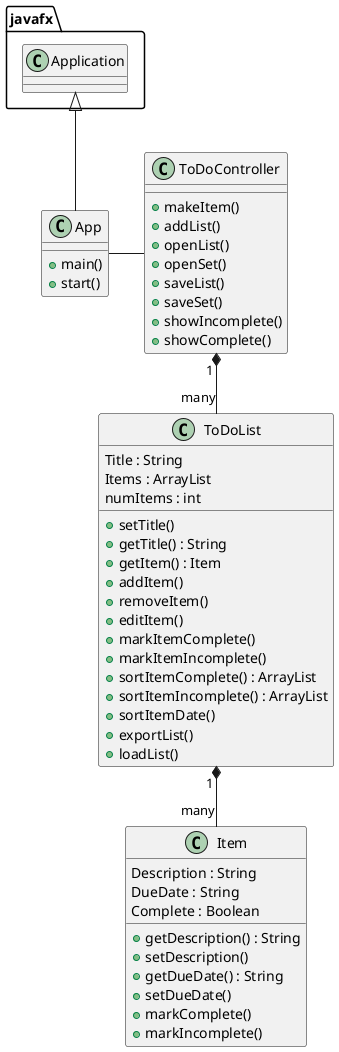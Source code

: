 @startuml

class App {
    + main()
    + start()
}

'open GUI here, Reqs 7, 18, and 20 here?
class ToDoController {
+ makeItem()
+ addList()
+ openList()
+ openSet()
+ saveList()
+ saveSet()
+ showIncomplete()
+ showComplete()
}

'It might be easier to have a simple "ListSet" class holding ToDoLists for loading
'and saving sets of lists - Reqs: 18, 20

class ToDoList {
Title : String
'Req 2
Items : ArrayList
'Req 3
numItems : int

+setTitle()
'Req 6/8
+getTitle() : String
+getItem() : Item
'Req 14
+addItem()
'Req 9
+removeItem()
'Req 10
+editItem()
'Req 11/12
+markItemComplete()
'Req 13
+markItemIncomplete()
+sortItemComplete() : ArrayList
'Req 16
+sortItemIncomplete() : ArrayList
'Req 15
+sortItemDate()
+exportList()
'Req 17
+loadList()
'Req 19
}

class Item {
Description : String
'Req 4
DueDate : String
'Req 5 "YYYY-MM-DD"
Complete : Boolean

+ getDescription() : String
+ setDescription()
+ getDueDate() : String
+ setDueDate()
+ markComplete()
+ markIncomplete()
}

ToDoList "1 " *-- "many" Item
App - ToDoController
ToDoController "1 " *-- "many" ToDoList
javafx.Application <|-- App
@enduml